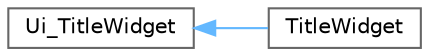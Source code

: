 digraph "类继承关系图"
{
 // LATEX_PDF_SIZE
  bgcolor="transparent";
  edge [fontname=Helvetica,fontsize=10,labelfontname=Helvetica,labelfontsize=10];
  node [fontname=Helvetica,fontsize=10,shape=box,height=0.2,width=0.4];
  rankdir="LR";
  Node0 [id="Node000000",label="Ui_TitleWidget",height=0.2,width=0.4,color="grey40", fillcolor="white", style="filled",URL="$class_ui___title_widget.html",tooltip=" "];
  Node0 -> Node1 [id="edge525_Node000000_Node000001",dir="back",color="steelblue1",style="solid",tooltip=" "];
  Node1 [id="Node000001",label="TitleWidget",height=0.2,width=0.4,color="grey40", fillcolor="white", style="filled",URL="$class_ui_1_1_title_widget.html",tooltip=" "];
}
